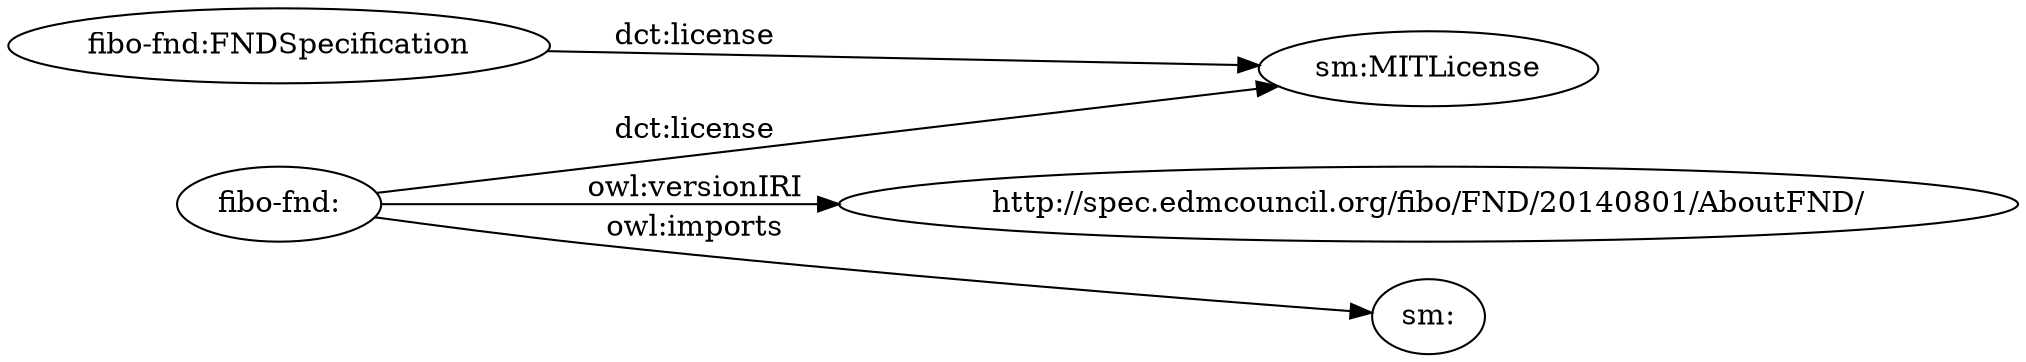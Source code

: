 digraph ar2dtool_diagram { 
rankdir=LR;
size="1501"
	"fibo-fnd:" -> "sm:MITLicense" [ label = "dct:license" ];
	"fibo-fnd:" -> "http://spec.edmcouncil.org/fibo/FND/20140801/AboutFND/" [ label = "owl:versionIRI" ];
	"fibo-fnd:" -> "sm:" [ label = "owl:imports" ];
	"fibo-fnd:FNDSpecification" -> "sm:MITLicense" [ label = "dct:license" ];

}
